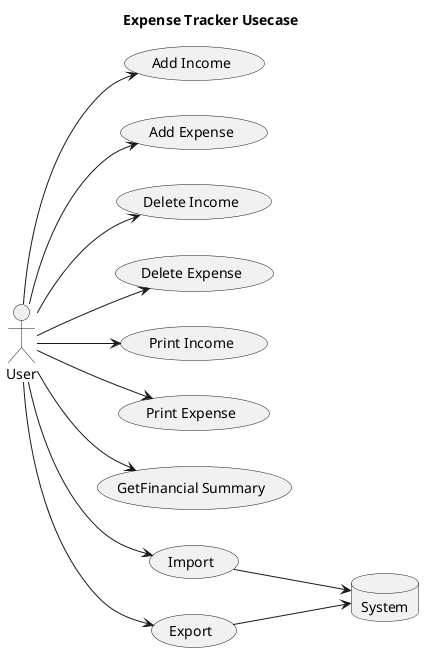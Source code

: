 @startuml Expense Tracker
title Expense Tracker Usecase
left to right Direction
Actor User
database System

User --> (Add Income) 
User --> (Add Expense)
User --> (Delete Income)
User --> (Delete Expense)
User --> (Print Income)
User --> (Print Expense)
User --> (GetFinancial Summary)
User --> (Import)
User --> (Export)
(Export) --> (System)
(Import) --> (System)

@enduml